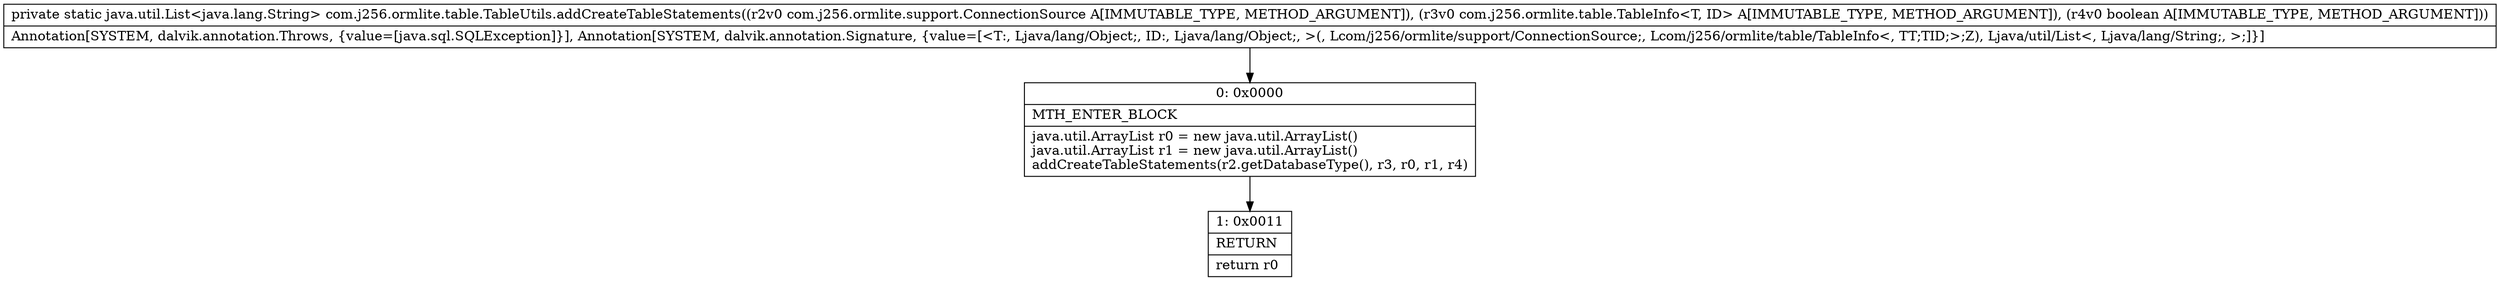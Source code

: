 digraph "CFG forcom.j256.ormlite.table.TableUtils.addCreateTableStatements(Lcom\/j256\/ormlite\/support\/ConnectionSource;Lcom\/j256\/ormlite\/table\/TableInfo;Z)Ljava\/util\/List;" {
Node_0 [shape=record,label="{0\:\ 0x0000|MTH_ENTER_BLOCK\l|java.util.ArrayList r0 = new java.util.ArrayList()\ljava.util.ArrayList r1 = new java.util.ArrayList()\laddCreateTableStatements(r2.getDatabaseType(), r3, r0, r1, r4)\l}"];
Node_1 [shape=record,label="{1\:\ 0x0011|RETURN\l|return r0\l}"];
MethodNode[shape=record,label="{private static java.util.List\<java.lang.String\> com.j256.ormlite.table.TableUtils.addCreateTableStatements((r2v0 com.j256.ormlite.support.ConnectionSource A[IMMUTABLE_TYPE, METHOD_ARGUMENT]), (r3v0 com.j256.ormlite.table.TableInfo\<T, ID\> A[IMMUTABLE_TYPE, METHOD_ARGUMENT]), (r4v0 boolean A[IMMUTABLE_TYPE, METHOD_ARGUMENT]))  | Annotation[SYSTEM, dalvik.annotation.Throws, \{value=[java.sql.SQLException]\}], Annotation[SYSTEM, dalvik.annotation.Signature, \{value=[\<T:, Ljava\/lang\/Object;, ID:, Ljava\/lang\/Object;, \>(, Lcom\/j256\/ormlite\/support\/ConnectionSource;, Lcom\/j256\/ormlite\/table\/TableInfo\<, TT;TID;\>;Z), Ljava\/util\/List\<, Ljava\/lang\/String;, \>;]\}]\l}"];
MethodNode -> Node_0;
Node_0 -> Node_1;
}

